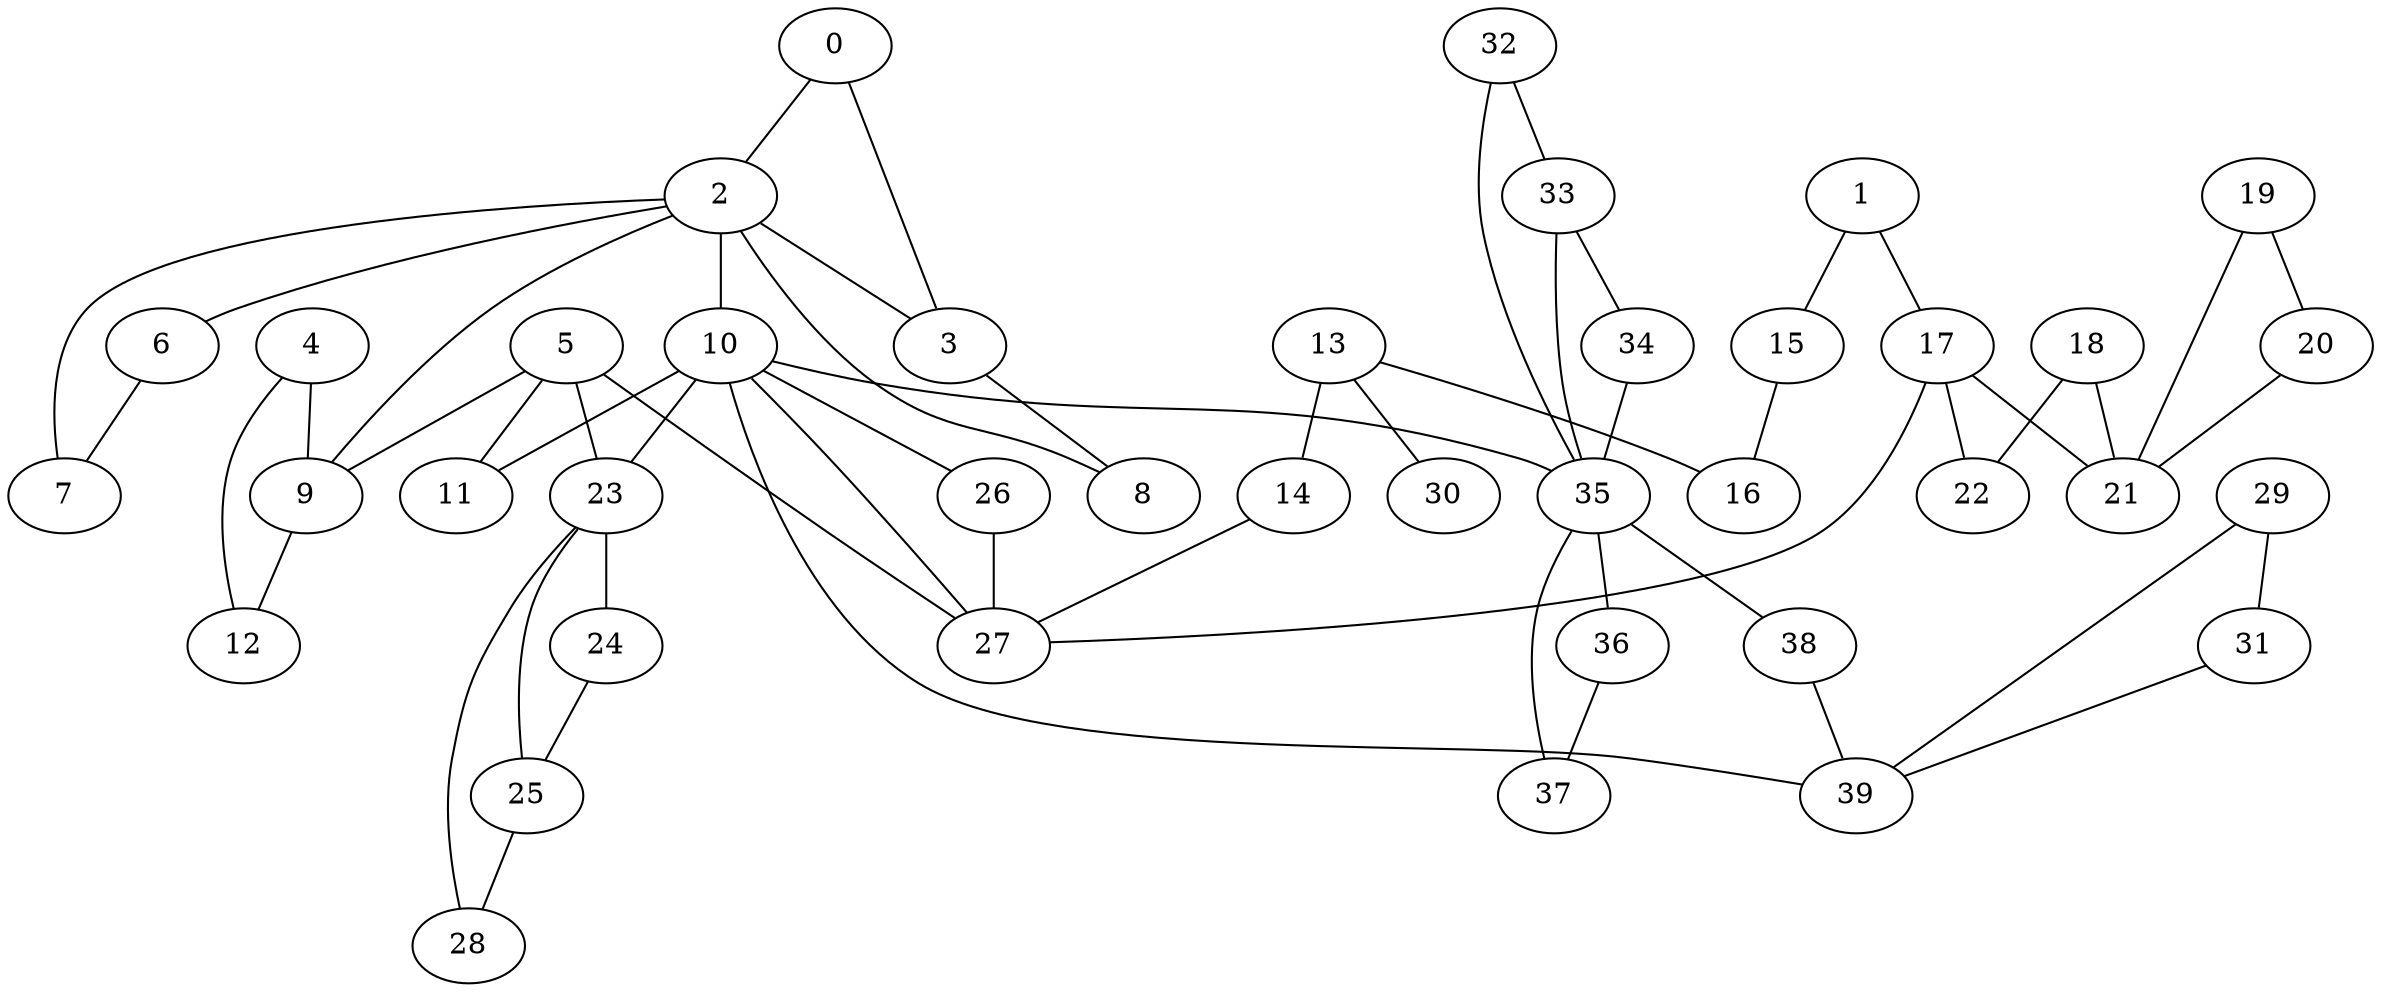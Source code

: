 strict graph  {
	0	 [ID=0,
		active=False,
		fname_comp="lig_19.sdf"];
	2	 [ID=2,
		active=False,
		fname_comp="lig_23.sdf"];
	0 -- 2	 [similarity=0.951229424500714,
		strict_flag=True];
	3	 [ID=3,
		active=False,
		fname_comp="lig_24.sdf"];
	0 -- 3	 [similarity=0.8187307530779818,
		strict_flag=True];
	1	 [ID=1,
		active=False,
		fname_comp="lig_20.sdf"];
	15	 [ID=15,
		active=False,
		fname_comp="lig_41.sdf"];
	1 -- 15	 [similarity=0.7408182206817179,
		strict_flag=True];
	17	 [ID=17,
		active=False,
		fname_comp="lig_43.sdf"];
	1 -- 17	 [similarity=0.8913661439068313,
		strict_flag=True];
	2 -- 3	 [similarity=0.7788007830714049,
		strict_flag=True];
	6	 [ID=6,
		active=False,
		fname_comp="lig_30.sdf"];
	2 -- 6	 [similarity=0.8187307530779818,
		strict_flag=True];
	7	 [ID=7,
		active=False,
		fname_comp="lig_31.sdf"];
	2 -- 7	 [similarity=0.8187307530779818,
		strict_flag=True];
	8	 [ID=8,
		active=False,
		fname_comp="lig_33.sdf"];
	2 -- 8	 [similarity=0.8187307530779818,
		strict_flag=True];
	9	 [ID=9,
		active=False,
		fname_comp="lig_34.sdf"];
	2 -- 9	 [similarity=0.7408182206817179,
		strict_flag=True];
	10	 [ID=10,
		active=False,
		fname_comp="lig_35.sdf"];
	2 -- 10	 [similarity=0.6703200460356393,
		strict_flag=True];
	3 -- 8	 [similarity=0.951229424500714,
		strict_flag=True];
	4	 [ID=4,
		active=False,
		fname_comp="lig_26.sdf"];
	4 -- 9	 [similarity=0.951229424500714,
		strict_flag=True];
	12	 [ID=12,
		active=False,
		fname_comp="lig_37.sdf"];
	4 -- 12	 [similarity=0.522045776761016,
		strict_flag=True];
	5	 [ID=5,
		active=False,
		fname_comp="lig_29.sdf"];
	5 -- 9	 [similarity=0.6703200460356392,
		strict_flag=True];
	11	 [ID=11,
		active=False,
		fname_comp="lig_36.sdf"];
	5 -- 11	 [similarity=0.8607079764250578,
		strict_flag=True];
	23	 [ID=23,
		active=False,
		fname_comp="lig_52.sdf"];
	5 -- 23	 [similarity=0.8607079764250578,
		strict_flag=True];
	27	 [ID=27,
		active=False,
		fname_comp="lig_56.sdf"];
	5 -- 27	 [similarity=0.8607079764250578,
		strict_flag=True];
	6 -- 7	 [similarity=0.9048374180359595,
		strict_flag=True];
	9 -- 12	 [similarity=0.5488116360940264,
		strict_flag=True];
	10 -- 11	 [similarity=0.9048374180359595,
		strict_flag=True];
	10 -- 23	 [similarity=0.9048374180359595,
		strict_flag=True];
	26	 [ID=26,
		active=False,
		fname_comp="lig_55.sdf"];
	10 -- 26	 [similarity=0.9048374180359595,
		strict_flag=True];
	10 -- 27	 [similarity=0.9048374180359595,
		strict_flag=True];
	35	 [ID=35,
		active=False,
		fname_comp="lig_65.sdf"];
	10 -- 35	 [similarity=0.8607079764250578,
		strict_flag=True];
	39	 [ID=39,
		active=False,
		fname_comp="lig_70.sdf"];
	10 -- 39	 [similarity=0.9048374180359595,
		strict_flag=True];
	13	 [ID=13,
		active=False,
		fname_comp="lig_38.sdf"];
	14	 [ID=14,
		active=False,
		fname_comp="lig_39.sdf"];
	13 -- 14	 [similarity=0.8187307530779818,
		strict_flag=True];
	16	 [ID=16,
		active=False,
		fname_comp="lig_42.sdf"];
	13 -- 16	 [similarity=0.8607079764250578,
		strict_flag=True];
	30	 [ID=30,
		active=False,
		fname_comp="lig_59.sdf"];
	13 -- 30	 [similarity=0.49658530379140947,
		strict_flag=True];
	14 -- 27	 [similarity=0.6376281516217733,
		strict_flag=True];
	15 -- 16	 [similarity=0.7046880897187134,
		strict_flag=True];
	21	 [ID=21,
		active=False,
		fname_comp="lig_48.sdf"];
	17 -- 21	 [similarity=0.7408182206817179,
		strict_flag=True];
	22	 [ID=22,
		active=False,
		fname_comp="lig_49.sdf"];
	17 -- 22	 [similarity=0.8187307530779818,
		strict_flag=True];
	17 -- 27	 [similarity=0.6376281516217733,
		strict_flag=True];
	18	 [ID=18,
		active=False,
		fname_comp="lig_44.sdf"];
	18 -- 21	 [similarity=0.8913661439068313,
		strict_flag=True];
	18 -- 22	 [similarity=0.951229424500714,
		strict_flag=True];
	19	 [ID=19,
		active=False,
		fname_comp="lig_46.sdf"];
	20	 [ID=20,
		active=False,
		fname_comp="lig_47.sdf"];
	19 -- 20	 [similarity=0.7788007830714049,
		strict_flag=True];
	19 -- 21	 [similarity=0.7408182206817178,
		strict_flag=True];
	20 -- 21	 [similarity=0.951229424500714,
		strict_flag=True];
	24	 [ID=24,
		active=False,
		fname_comp="lig_53.sdf"];
	23 -- 24	 [similarity=0.9048374180359595,
		strict_flag=True];
	25	 [ID=25,
		active=False,
		fname_comp="lig_54.sdf"];
	23 -- 25	 [similarity=0.9048374180359595,
		strict_flag=True];
	28	 [ID=28,
		active=False,
		fname_comp="lig_57.sdf"];
	23 -- 28	 [similarity=0.8607079764250578,
		strict_flag=True];
	24 -- 25	 [similarity=0.8187307530779818,
		strict_flag=True];
	25 -- 28	 [similarity=0.9048374180359595,
		strict_flag=True];
	26 -- 27	 [similarity=0.951229424500714,
		strict_flag=True];
	29	 [ID=29,
		active=False,
		fname_comp="lig_58.sdf"];
	31	 [ID=31,
		active=False,
		fname_comp="lig_60.sdf"];
	29 -- 31	 [similarity=0.8187307530779818,
		strict_flag=True];
	29 -- 39	 [similarity=0.5769498103804865,
		strict_flag=True];
	31 -- 39	 [similarity=0.5769498103804865,
		strict_flag=True];
	32	 [ID=32,
		active=False,
		fname_comp="lig_62.sdf"];
	33	 [ID=33,
		active=False,
		fname_comp="lig_63.sdf"];
	32 -- 33	 [similarity=0.951229424500714,
		strict_flag=True];
	32 -- 35	 [similarity=0.9048374180359595,
		strict_flag=True];
	34	 [ID=34,
		active=False,
		fname_comp="lig_64.sdf"];
	33 -- 34	 [similarity=0.9048374180359595,
		strict_flag=True];
	33 -- 35	 [similarity=0.9048374180359595,
		strict_flag=True];
	34 -- 35	 [similarity=0.9048374180359595,
		strict_flag=True];
	36	 [ID=36,
		active=False,
		fname_comp="lig_67.sdf"];
	35 -- 36	 [similarity=0.9048374180359595,
		strict_flag=True];
	37	 [ID=37,
		active=False,
		fname_comp="lig_68.sdf"];
	35 -- 37	 [similarity=0.8607079764250578,
		strict_flag=True];
	38	 [ID=38,
		active=False,
		fname_comp="lig_69.sdf"];
	35 -- 38	 [similarity=0.8607079764250578,
		strict_flag=True];
	36 -- 37	 [similarity=0.951229424500714,
		strict_flag=True];
	38 -- 39	 [similarity=0.951229424500714,
		strict_flag=True];
}
